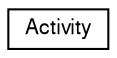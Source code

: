 digraph G
{
  edge [fontname="FreeSans",fontsize="10",labelfontname="FreeSans",labelfontsize="10"];
  node [fontname="FreeSans",fontsize="10",shape=record];
  rankdir=LR;
  Node1 [label="Activity",height=0.2,width=0.4,color="black", fillcolor="white", style="filled",URL="$d1/d31/classcom_1_1scoreloop_1_1client_1_1android_1_1core_1_1model_1_1_activity.html"];
}
